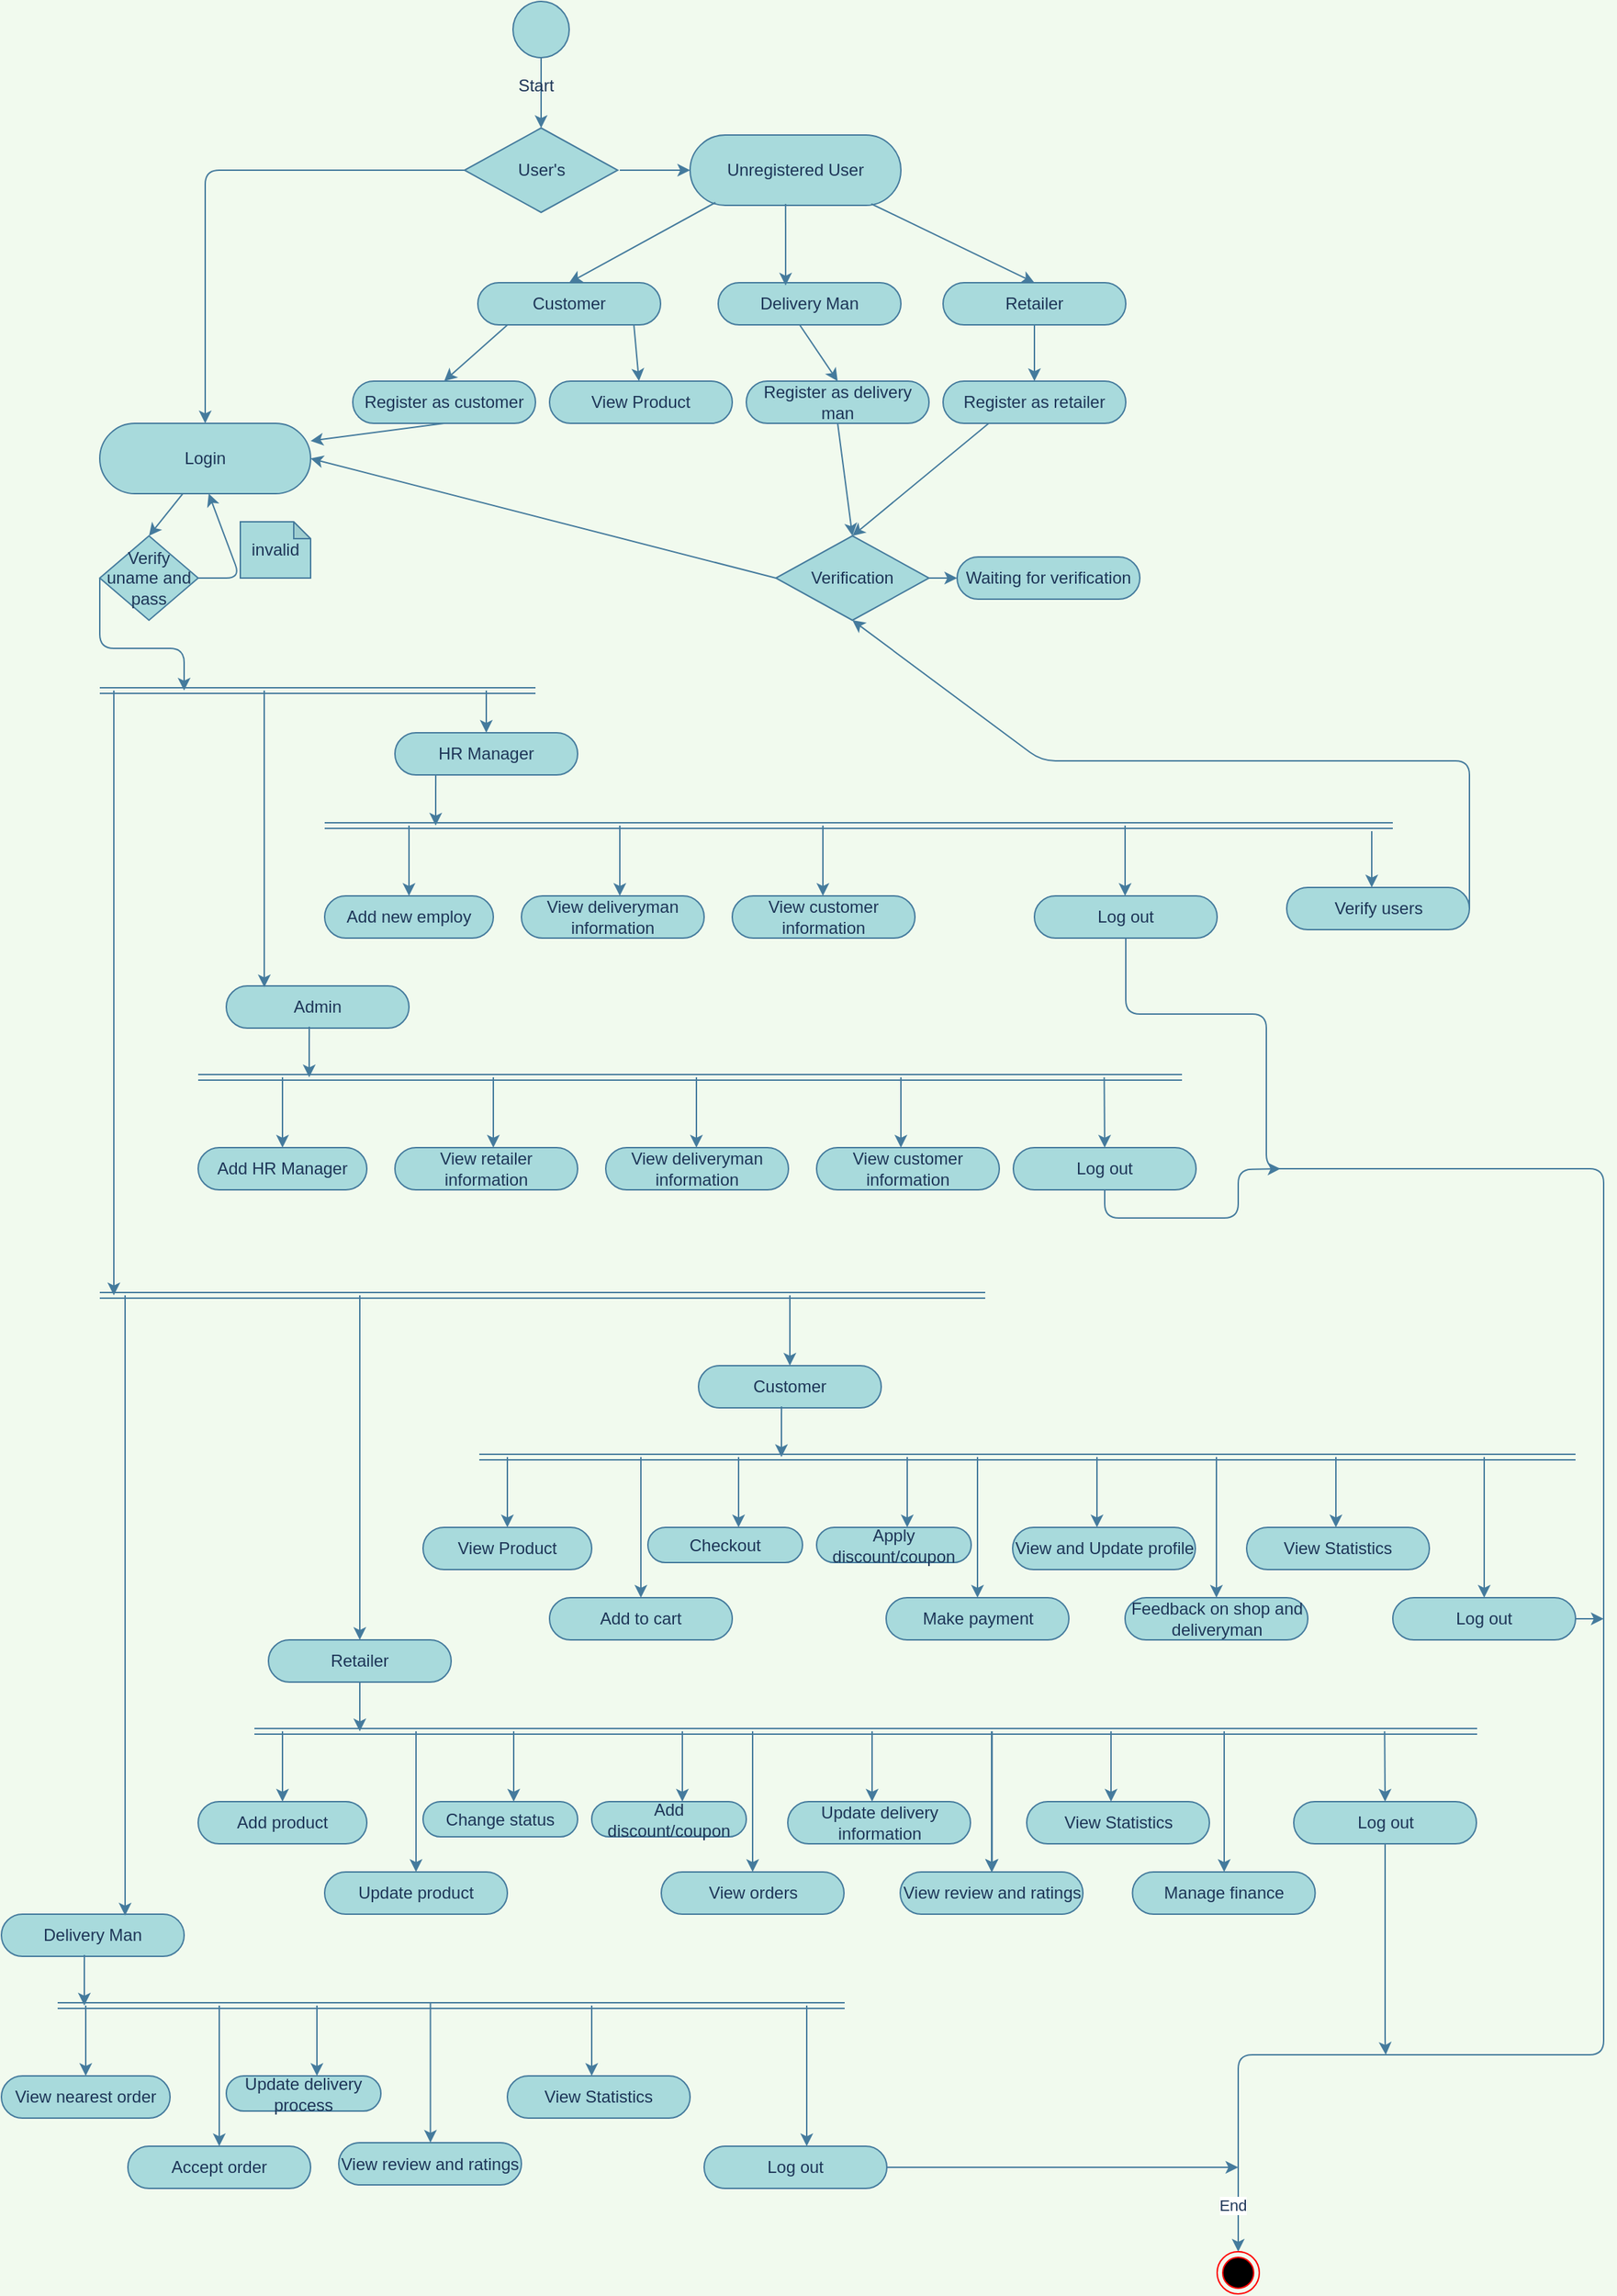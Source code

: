 <mxfile version="14.8.5" type="device"><diagram id="C5RBs43oDa-KdzZeNtuy" name="Page-1"><mxGraphModel dx="2031" dy="1149" grid="1" gridSize="10" guides="1" tooltips="1" connect="1" arrows="1" fold="1" page="1" pageScale="1" pageWidth="583" pageHeight="827" background="#F1FAEE" math="0" shadow="0"><root><mxCell id="WIyWlLk6GJQsqaUBKTNV-0"/><mxCell id="WIyWlLk6GJQsqaUBKTNV-1" parent="WIyWlLk6GJQsqaUBKTNV-0"/><mxCell id="BuhQJGcBO1xALd9ABjRh-0" value="" style="ellipse;whiteSpace=wrap;html=1;aspect=fixed;fillColor=#A8DADC;strokeColor=#457B9D;fontColor=#1D3557;" parent="WIyWlLk6GJQsqaUBKTNV-1" vertex="1"><mxGeometry x="374" width="40" height="40" as="geometry"/></mxCell><mxCell id="BuhQJGcBO1xALd9ABjRh-1" value="" style="endArrow=classic;html=1;exitX=0.5;exitY=1;exitDx=0;exitDy=0;entryX=0.5;entryY=0;entryDx=0;entryDy=0;strokeColor=#457B9D;fontColor=#1D3557;labelBackgroundColor=#F1FAEE;" parent="WIyWlLk6GJQsqaUBKTNV-1" source="BuhQJGcBO1xALd9ABjRh-0" target="BuhQJGcBO1xALd9ABjRh-2" edge="1"><mxGeometry width="50" height="50" relative="1" as="geometry"><mxPoint x="390" y="450" as="sourcePoint"/><mxPoint x="394" y="130" as="targetPoint"/></mxGeometry></mxCell><mxCell id="BuhQJGcBO1xALd9ABjRh-2" value="User's" style="rhombus;whiteSpace=wrap;html=1;fillColor=#A8DADC;strokeColor=#457B9D;fontColor=#1D3557;" parent="WIyWlLk6GJQsqaUBKTNV-1" vertex="1"><mxGeometry x="339.5" y="90" width="109" height="60" as="geometry"/></mxCell><mxCell id="BuhQJGcBO1xALd9ABjRh-3" value="Unregistered User" style="rounded=1;whiteSpace=wrap;html=1;arcSize=50;fillColor=#A8DADC;strokeColor=#457B9D;fontColor=#1D3557;" parent="WIyWlLk6GJQsqaUBKTNV-1" vertex="1"><mxGeometry x="500" y="95" width="150" height="50" as="geometry"/></mxCell><mxCell id="BuhQJGcBO1xALd9ABjRh-4" value="" style="endArrow=classic;html=1;entryX=0;entryY=0.5;entryDx=0;entryDy=0;strokeColor=#457B9D;fontColor=#1D3557;labelBackgroundColor=#F1FAEE;" parent="WIyWlLk6GJQsqaUBKTNV-1" target="BuhQJGcBO1xALd9ABjRh-3" edge="1"><mxGeometry width="50" height="50" relative="1" as="geometry"><mxPoint x="450" y="120" as="sourcePoint"/><mxPoint x="440" y="400" as="targetPoint"/></mxGeometry></mxCell><mxCell id="BuhQJGcBO1xALd9ABjRh-5" value="Customer" style="rounded=1;whiteSpace=wrap;html=1;arcSize=50;fillColor=#A8DADC;strokeColor=#457B9D;fontColor=#1D3557;" parent="WIyWlLk6GJQsqaUBKTNV-1" vertex="1"><mxGeometry x="349" y="200" width="130" height="30" as="geometry"/></mxCell><mxCell id="BuhQJGcBO1xALd9ABjRh-6" value="Retailer" style="rounded=1;whiteSpace=wrap;html=1;arcSize=50;fillColor=#A8DADC;strokeColor=#457B9D;fontColor=#1D3557;" parent="WIyWlLk6GJQsqaUBKTNV-1" vertex="1"><mxGeometry x="680" y="200" width="130" height="30" as="geometry"/></mxCell><mxCell id="BuhQJGcBO1xALd9ABjRh-7" value="" style="endArrow=classic;html=1;exitX=0.12;exitY=0.96;exitDx=0;exitDy=0;exitPerimeter=0;entryX=0.5;entryY=0;entryDx=0;entryDy=0;strokeColor=#457B9D;fontColor=#1D3557;labelBackgroundColor=#F1FAEE;" parent="WIyWlLk6GJQsqaUBKTNV-1" source="BuhQJGcBO1xALd9ABjRh-3" target="BuhQJGcBO1xALd9ABjRh-5" edge="1"><mxGeometry width="50" height="50" relative="1" as="geometry"><mxPoint x="390" y="450" as="sourcePoint"/><mxPoint x="440" y="400" as="targetPoint"/></mxGeometry></mxCell><mxCell id="BuhQJGcBO1xALd9ABjRh-8" value="" style="endArrow=classic;html=1;exitX=0.86;exitY=0.98;exitDx=0;exitDy=0;exitPerimeter=0;entryX=0.5;entryY=0;entryDx=0;entryDy=0;strokeColor=#457B9D;fontColor=#1D3557;labelBackgroundColor=#F1FAEE;" parent="WIyWlLk6GJQsqaUBKTNV-1" source="BuhQJGcBO1xALd9ABjRh-3" target="BuhQJGcBO1xALd9ABjRh-6" edge="1"><mxGeometry width="50" height="50" relative="1" as="geometry"><mxPoint x="390" y="450" as="sourcePoint"/><mxPoint x="440" y="400" as="targetPoint"/></mxGeometry></mxCell><mxCell id="BuhQJGcBO1xALd9ABjRh-9" value="Login" style="rounded=1;whiteSpace=wrap;html=1;arcSize=50;fillColor=#A8DADC;strokeColor=#457B9D;fontColor=#1D3557;" parent="WIyWlLk6GJQsqaUBKTNV-1" vertex="1"><mxGeometry x="80" y="300" width="150" height="50" as="geometry"/></mxCell><mxCell id="BuhQJGcBO1xALd9ABjRh-10" value="" style="endArrow=classic;html=1;exitX=0;exitY=0.5;exitDx=0;exitDy=0;entryX=0.5;entryY=0;entryDx=0;entryDy=0;strokeColor=#457B9D;fontColor=#1D3557;labelBackgroundColor=#F1FAEE;" parent="WIyWlLk6GJQsqaUBKTNV-1" source="BuhQJGcBO1xALd9ABjRh-2" target="BuhQJGcBO1xALd9ABjRh-9" edge="1"><mxGeometry width="50" height="50" relative="1" as="geometry"><mxPoint x="390" y="450" as="sourcePoint"/><mxPoint x="155" y="300" as="targetPoint"/><Array as="points"><mxPoint x="155" y="120"/></Array></mxGeometry></mxCell><mxCell id="BuhQJGcBO1xALd9ABjRh-13" value="Verification" style="rhombus;whiteSpace=wrap;html=1;fillColor=#A8DADC;strokeColor=#457B9D;fontColor=#1D3557;" parent="WIyWlLk6GJQsqaUBKTNV-1" vertex="1"><mxGeometry x="561" y="380" width="109" height="60" as="geometry"/></mxCell><mxCell id="BuhQJGcBO1xALd9ABjRh-16" value="Delivery Man" style="rounded=1;whiteSpace=wrap;html=1;arcSize=50;fillColor=#A8DADC;strokeColor=#457B9D;fontColor=#1D3557;" parent="WIyWlLk6GJQsqaUBKTNV-1" vertex="1"><mxGeometry x="520" y="200" width="130" height="30" as="geometry"/></mxCell><mxCell id="BuhQJGcBO1xALd9ABjRh-17" value="" style="endArrow=classic;html=1;exitX=0.453;exitY=0.98;exitDx=0;exitDy=0;exitPerimeter=0;entryX=0.369;entryY=0.067;entryDx=0;entryDy=0;entryPerimeter=0;strokeColor=#457B9D;fontColor=#1D3557;labelBackgroundColor=#F1FAEE;" parent="WIyWlLk6GJQsqaUBKTNV-1" source="BuhQJGcBO1xALd9ABjRh-3" target="BuhQJGcBO1xALd9ABjRh-16" edge="1"><mxGeometry width="50" height="50" relative="1" as="geometry"><mxPoint x="390" y="240" as="sourcePoint"/><mxPoint x="440" y="190" as="targetPoint"/></mxGeometry></mxCell><mxCell id="BuhQJGcBO1xALd9ABjRh-18" value="View Product" style="rounded=1;whiteSpace=wrap;html=1;arcSize=50;fillColor=#A8DADC;strokeColor=#457B9D;fontColor=#1D3557;" parent="WIyWlLk6GJQsqaUBKTNV-1" vertex="1"><mxGeometry x="400" y="270" width="130" height="30" as="geometry"/></mxCell><mxCell id="BuhQJGcBO1xALd9ABjRh-19" value="Register as customer" style="rounded=1;whiteSpace=wrap;html=1;arcSize=50;fillColor=#A8DADC;strokeColor=#457B9D;fontColor=#1D3557;" parent="WIyWlLk6GJQsqaUBKTNV-1" vertex="1"><mxGeometry x="260" y="270" width="130" height="30" as="geometry"/></mxCell><mxCell id="BuhQJGcBO1xALd9ABjRh-20" value="" style="endArrow=classic;html=1;exitX=0.162;exitY=1;exitDx=0;exitDy=0;exitPerimeter=0;entryX=0.5;entryY=0;entryDx=0;entryDy=0;strokeColor=#457B9D;fontColor=#1D3557;labelBackgroundColor=#F1FAEE;" parent="WIyWlLk6GJQsqaUBKTNV-1" source="BuhQJGcBO1xALd9ABjRh-5" target="BuhQJGcBO1xALd9ABjRh-19" edge="1"><mxGeometry width="50" height="50" relative="1" as="geometry"><mxPoint x="390" y="370" as="sourcePoint"/><mxPoint x="325" y="240" as="targetPoint"/></mxGeometry></mxCell><mxCell id="BuhQJGcBO1xALd9ABjRh-21" value="" style="endArrow=classic;html=1;exitX=0.854;exitY=1;exitDx=0;exitDy=0;exitPerimeter=0;strokeColor=#457B9D;fontColor=#1D3557;labelBackgroundColor=#F1FAEE;" parent="WIyWlLk6GJQsqaUBKTNV-1" source="BuhQJGcBO1xALd9ABjRh-5" target="BuhQJGcBO1xALd9ABjRh-18" edge="1"><mxGeometry width="50" height="50" relative="1" as="geometry"><mxPoint x="390" y="370" as="sourcePoint"/><mxPoint x="480" y="250" as="targetPoint"/></mxGeometry></mxCell><mxCell id="BuhQJGcBO1xALd9ABjRh-22" value="Register as delivery man" style="rounded=1;whiteSpace=wrap;html=1;arcSize=50;fillColor=#A8DADC;strokeColor=#457B9D;fontColor=#1D3557;" parent="WIyWlLk6GJQsqaUBKTNV-1" vertex="1"><mxGeometry x="540" y="270" width="130" height="30" as="geometry"/></mxCell><mxCell id="BuhQJGcBO1xALd9ABjRh-23" value="" style="endArrow=classic;html=1;exitX=0.446;exitY=1;exitDx=0;exitDy=0;exitPerimeter=0;entryX=0.5;entryY=0;entryDx=0;entryDy=0;strokeColor=#457B9D;fontColor=#1D3557;labelBackgroundColor=#F1FAEE;" parent="WIyWlLk6GJQsqaUBKTNV-1" source="BuhQJGcBO1xALd9ABjRh-16" target="BuhQJGcBO1xALd9ABjRh-22" edge="1"><mxGeometry width="50" height="50" relative="1" as="geometry"><mxPoint x="390" y="370" as="sourcePoint"/><mxPoint x="440" y="320" as="targetPoint"/></mxGeometry></mxCell><mxCell id="BuhQJGcBO1xALd9ABjRh-24" value="Register as retailer" style="rounded=1;whiteSpace=wrap;html=1;arcSize=50;fillColor=#A8DADC;strokeColor=#457B9D;fontColor=#1D3557;" parent="WIyWlLk6GJQsqaUBKTNV-1" vertex="1"><mxGeometry x="680" y="270" width="130" height="30" as="geometry"/></mxCell><mxCell id="BuhQJGcBO1xALd9ABjRh-25" value="" style="endArrow=classic;html=1;exitX=0.5;exitY=1;exitDx=0;exitDy=0;entryX=0.5;entryY=0;entryDx=0;entryDy=0;strokeColor=#457B9D;fontColor=#1D3557;labelBackgroundColor=#F1FAEE;" parent="WIyWlLk6GJQsqaUBKTNV-1" source="BuhQJGcBO1xALd9ABjRh-6" target="BuhQJGcBO1xALd9ABjRh-24" edge="1"><mxGeometry width="50" height="50" relative="1" as="geometry"><mxPoint x="390" y="360" as="sourcePoint"/><mxPoint x="440" y="310" as="targetPoint"/></mxGeometry></mxCell><mxCell id="BuhQJGcBO1xALd9ABjRh-26" value="" style="endArrow=classic;html=1;entryX=1;entryY=0.25;entryDx=0;entryDy=0;exitX=0.5;exitY=1;exitDx=0;exitDy=0;strokeColor=#457B9D;fontColor=#1D3557;labelBackgroundColor=#F1FAEE;" parent="WIyWlLk6GJQsqaUBKTNV-1" source="BuhQJGcBO1xALd9ABjRh-19" target="BuhQJGcBO1xALd9ABjRh-9" edge="1"><mxGeometry width="50" height="50" relative="1" as="geometry"><mxPoint x="480" y="360" as="sourcePoint"/><mxPoint x="440" y="440" as="targetPoint"/></mxGeometry></mxCell><mxCell id="BuhQJGcBO1xALd9ABjRh-27" value="" style="endArrow=classic;html=1;exitX=0.5;exitY=1;exitDx=0;exitDy=0;entryX=0.5;entryY=0;entryDx=0;entryDy=0;strokeColor=#457B9D;fontColor=#1D3557;labelBackgroundColor=#F1FAEE;" parent="WIyWlLk6GJQsqaUBKTNV-1" source="BuhQJGcBO1xALd9ABjRh-22" target="BuhQJGcBO1xALd9ABjRh-13" edge="1"><mxGeometry width="50" height="50" relative="1" as="geometry"><mxPoint x="390" y="490" as="sourcePoint"/><mxPoint x="440" y="440" as="targetPoint"/></mxGeometry></mxCell><mxCell id="BuhQJGcBO1xALd9ABjRh-28" value="" style="endArrow=classic;html=1;exitX=0.25;exitY=1;exitDx=0;exitDy=0;entryX=0.5;entryY=0;entryDx=0;entryDy=0;strokeColor=#457B9D;fontColor=#1D3557;labelBackgroundColor=#F1FAEE;" parent="WIyWlLk6GJQsqaUBKTNV-1" source="BuhQJGcBO1xALd9ABjRh-24" target="BuhQJGcBO1xALd9ABjRh-13" edge="1"><mxGeometry width="50" height="50" relative="1" as="geometry"><mxPoint x="390" y="490" as="sourcePoint"/><mxPoint x="440" y="440" as="targetPoint"/></mxGeometry></mxCell><mxCell id="BuhQJGcBO1xALd9ABjRh-30" value="Waiting for verification" style="rounded=1;whiteSpace=wrap;html=1;arcSize=50;fillColor=#A8DADC;strokeColor=#457B9D;fontColor=#1D3557;" parent="WIyWlLk6GJQsqaUBKTNV-1" vertex="1"><mxGeometry x="690" y="395" width="130" height="30" as="geometry"/></mxCell><mxCell id="BuhQJGcBO1xALd9ABjRh-31" value="" style="endArrow=classic;html=1;entryX=0;entryY=0.5;entryDx=0;entryDy=0;strokeColor=#457B9D;fontColor=#1D3557;labelBackgroundColor=#F1FAEE;" parent="WIyWlLk6GJQsqaUBKTNV-1" source="BuhQJGcBO1xALd9ABjRh-13" target="BuhQJGcBO1xALd9ABjRh-30" edge="1"><mxGeometry width="50" height="50" relative="1" as="geometry"><mxPoint x="650" y="490" as="sourcePoint"/><mxPoint x="440" y="310" as="targetPoint"/></mxGeometry></mxCell><mxCell id="BuhQJGcBO1xALd9ABjRh-33" value="Admin" style="rounded=1;whiteSpace=wrap;html=1;arcSize=50;fillColor=#A8DADC;strokeColor=#457B9D;fontColor=#1D3557;" parent="WIyWlLk6GJQsqaUBKTNV-1" vertex="1"><mxGeometry x="170" y="700" width="130" height="30" as="geometry"/></mxCell><mxCell id="BuhQJGcBO1xALd9ABjRh-34" value="Verify uname and pass" style="rhombus;whiteSpace=wrap;html=1;fillColor=#A8DADC;strokeColor=#457B9D;fontColor=#1D3557;" parent="WIyWlLk6GJQsqaUBKTNV-1" vertex="1"><mxGeometry x="80" y="380" width="70" height="60" as="geometry"/></mxCell><mxCell id="BuhQJGcBO1xALd9ABjRh-35" value="" style="endArrow=classic;html=1;exitX=0.127;exitY=1;exitDx=0;exitDy=0;exitPerimeter=0;entryX=0.5;entryY=0;entryDx=0;entryDy=0;strokeColor=#457B9D;fontColor=#1D3557;labelBackgroundColor=#F1FAEE;" parent="WIyWlLk6GJQsqaUBKTNV-1" target="BuhQJGcBO1xALd9ABjRh-34" edge="1"><mxGeometry width="50" height="50" relative="1" as="geometry"><mxPoint x="139.05" y="350" as="sourcePoint"/><mxPoint x="480" y="440" as="targetPoint"/></mxGeometry></mxCell><mxCell id="BuhQJGcBO1xALd9ABjRh-36" value="" style="endArrow=classic;html=1;exitX=0;exitY=0.5;exitDx=0;exitDy=0;strokeColor=#457B9D;fontColor=#1D3557;labelBackgroundColor=#F1FAEE;" parent="WIyWlLk6GJQsqaUBKTNV-1" source="BuhQJGcBO1xALd9ABjRh-34" edge="1"><mxGeometry width="50" height="50" relative="1" as="geometry"><mxPoint x="430" y="470" as="sourcePoint"/><mxPoint x="140" y="490" as="targetPoint"/><Array as="points"><mxPoint x="80" y="460"/><mxPoint x="140" y="460"/></Array></mxGeometry></mxCell><mxCell id="BuhQJGcBO1xALd9ABjRh-37" value="" style="endArrow=classic;html=1;exitX=1;exitY=0.5;exitDx=0;exitDy=0;entryX=0.25;entryY=1;entryDx=0;entryDy=0;strokeColor=#457B9D;fontColor=#1D3557;labelBackgroundColor=#F1FAEE;" parent="WIyWlLk6GJQsqaUBKTNV-1" source="BuhQJGcBO1xALd9ABjRh-34" edge="1"><mxGeometry width="50" height="50" relative="1" as="geometry"><mxPoint x="430" y="470" as="sourcePoint"/><mxPoint x="157.5" y="350" as="targetPoint"/><Array as="points"><mxPoint x="180" y="410"/></Array></mxGeometry></mxCell><mxCell id="BuhQJGcBO1xALd9ABjRh-38" value="invalid" style="shape=note;whiteSpace=wrap;html=1;backgroundOutline=1;darkOpacity=0.05;size=12;fillColor=#A8DADC;strokeColor=#457B9D;fontColor=#1D3557;" parent="WIyWlLk6GJQsqaUBKTNV-1" vertex="1"><mxGeometry x="180" y="370" width="50" height="40" as="geometry"/></mxCell><mxCell id="BuhQJGcBO1xALd9ABjRh-40" value="" style="shape=link;html=1;strokeColor=#457B9D;fontColor=#1D3557;labelBackgroundColor=#F1FAEE;" parent="WIyWlLk6GJQsqaUBKTNV-1" edge="1"><mxGeometry width="100" relative="1" as="geometry"><mxPoint x="80" y="490" as="sourcePoint"/><mxPoint x="390" y="490" as="targetPoint"/></mxGeometry></mxCell><mxCell id="BuhQJGcBO1xALd9ABjRh-41" value="Add HR Manager" style="rounded=1;whiteSpace=wrap;html=1;arcSize=50;fillColor=#A8DADC;strokeColor=#457B9D;fontColor=#1D3557;" parent="WIyWlLk6GJQsqaUBKTNV-1" vertex="1"><mxGeometry x="150" y="815" width="120" height="30" as="geometry"/></mxCell><mxCell id="BuhQJGcBO1xALd9ABjRh-43" value="View retailer information" style="rounded=1;whiteSpace=wrap;html=1;arcSize=50;fillColor=#A8DADC;strokeColor=#457B9D;fontColor=#1D3557;" parent="WIyWlLk6GJQsqaUBKTNV-1" vertex="1"><mxGeometry x="290" y="815" width="130" height="30" as="geometry"/></mxCell><mxCell id="BuhQJGcBO1xALd9ABjRh-44" value="View deliveryman information" style="rounded=1;whiteSpace=wrap;html=1;arcSize=50;fillColor=#A8DADC;strokeColor=#457B9D;fontColor=#1D3557;" parent="WIyWlLk6GJQsqaUBKTNV-1" vertex="1"><mxGeometry x="440" y="815" width="130" height="30" as="geometry"/></mxCell><mxCell id="BuhQJGcBO1xALd9ABjRh-45" value="View customer information" style="rounded=1;whiteSpace=wrap;html=1;arcSize=50;fillColor=#A8DADC;strokeColor=#457B9D;fontColor=#1D3557;" parent="WIyWlLk6GJQsqaUBKTNV-1" vertex="1"><mxGeometry x="590" y="815" width="130" height="30" as="geometry"/></mxCell><mxCell id="BuhQJGcBO1xALd9ABjRh-46" value="" style="shape=link;html=1;strokeColor=#457B9D;fontColor=#1D3557;labelBackgroundColor=#F1FAEE;" parent="WIyWlLk6GJQsqaUBKTNV-1" edge="1"><mxGeometry width="100" relative="1" as="geometry"><mxPoint x="150" y="765" as="sourcePoint"/><mxPoint x="850" y="765" as="targetPoint"/></mxGeometry></mxCell><mxCell id="BuhQJGcBO1xALd9ABjRh-47" value="" style="endArrow=classic;html=1;exitX=0.454;exitY=0.967;exitDx=0;exitDy=0;exitPerimeter=0;strokeColor=#457B9D;fontColor=#1D3557;labelBackgroundColor=#F1FAEE;" parent="WIyWlLk6GJQsqaUBKTNV-1" source="BuhQJGcBO1xALd9ABjRh-33" edge="1"><mxGeometry width="50" height="50" relative="1" as="geometry"><mxPoint x="520" y="735" as="sourcePoint"/><mxPoint x="229" y="765" as="targetPoint"/></mxGeometry></mxCell><mxCell id="BuhQJGcBO1xALd9ABjRh-48" value="" style="endArrow=classic;html=1;entryX=0.5;entryY=0;entryDx=0;entryDy=0;strokeColor=#457B9D;fontColor=#1D3557;labelBackgroundColor=#F1FAEE;" parent="WIyWlLk6GJQsqaUBKTNV-1" target="BuhQJGcBO1xALd9ABjRh-41" edge="1"><mxGeometry width="50" height="50" relative="1" as="geometry"><mxPoint x="210" y="765" as="sourcePoint"/><mxPoint x="570" y="685" as="targetPoint"/></mxGeometry></mxCell><mxCell id="BuhQJGcBO1xALd9ABjRh-49" value="" style="endArrow=classic;html=1;entryX=0.5;entryY=0;entryDx=0;entryDy=0;strokeColor=#457B9D;fontColor=#1D3557;labelBackgroundColor=#F1FAEE;" parent="WIyWlLk6GJQsqaUBKTNV-1" edge="1"><mxGeometry width="50" height="50" relative="1" as="geometry"><mxPoint x="360" y="765" as="sourcePoint"/><mxPoint x="360" y="815" as="targetPoint"/></mxGeometry></mxCell><mxCell id="BuhQJGcBO1xALd9ABjRh-50" value="" style="endArrow=classic;html=1;entryX=0.5;entryY=0;entryDx=0;entryDy=0;strokeColor=#457B9D;fontColor=#1D3557;labelBackgroundColor=#F1FAEE;" parent="WIyWlLk6GJQsqaUBKTNV-1" edge="1"><mxGeometry width="50" height="50" relative="1" as="geometry"><mxPoint x="504.5" y="765" as="sourcePoint"/><mxPoint x="504.5" y="815" as="targetPoint"/></mxGeometry></mxCell><mxCell id="BuhQJGcBO1xALd9ABjRh-51" value="" style="endArrow=classic;html=1;entryX=0.5;entryY=0;entryDx=0;entryDy=0;strokeColor=#457B9D;fontColor=#1D3557;labelBackgroundColor=#F1FAEE;" parent="WIyWlLk6GJQsqaUBKTNV-1" edge="1"><mxGeometry width="50" height="50" relative="1" as="geometry"><mxPoint x="650" y="765" as="sourcePoint"/><mxPoint x="650" y="815" as="targetPoint"/></mxGeometry></mxCell><mxCell id="BuhQJGcBO1xALd9ABjRh-53" value="" style="endArrow=classic;html=1;entryX=0.208;entryY=0.033;entryDx=0;entryDy=0;entryPerimeter=0;strokeColor=#457B9D;fontColor=#1D3557;labelBackgroundColor=#F1FAEE;" parent="WIyWlLk6GJQsqaUBKTNV-1" target="BuhQJGcBO1xALd9ABjRh-33" edge="1"><mxGeometry width="50" height="50" relative="1" as="geometry"><mxPoint x="197" y="490" as="sourcePoint"/><mxPoint x="104" y="550" as="targetPoint"/></mxGeometry></mxCell><mxCell id="BuhQJGcBO1xALd9ABjRh-56" value="HR Manager" style="rounded=1;whiteSpace=wrap;html=1;arcSize=50;fillColor=#A8DADC;strokeColor=#457B9D;fontColor=#1D3557;" parent="WIyWlLk6GJQsqaUBKTNV-1" vertex="1"><mxGeometry x="290" y="520" width="130" height="30" as="geometry"/></mxCell><mxCell id="BuhQJGcBO1xALd9ABjRh-60" value="Add new employ" style="rounded=1;whiteSpace=wrap;html=1;arcSize=50;fillColor=#A8DADC;strokeColor=#457B9D;fontColor=#1D3557;" parent="WIyWlLk6GJQsqaUBKTNV-1" vertex="1"><mxGeometry x="240" y="635.99" width="120" height="30" as="geometry"/></mxCell><mxCell id="BuhQJGcBO1xALd9ABjRh-61" value="View deliveryman information" style="rounded=1;whiteSpace=wrap;html=1;arcSize=50;fillColor=#A8DADC;strokeColor=#457B9D;fontColor=#1D3557;" parent="WIyWlLk6GJQsqaUBKTNV-1" vertex="1"><mxGeometry x="380" y="635.99" width="130" height="30" as="geometry"/></mxCell><mxCell id="BuhQJGcBO1xALd9ABjRh-62" value="View customer information" style="rounded=1;whiteSpace=wrap;html=1;arcSize=50;fillColor=#A8DADC;strokeColor=#457B9D;fontColor=#1D3557;" parent="WIyWlLk6GJQsqaUBKTNV-1" vertex="1"><mxGeometry x="530" y="635.99" width="130" height="30" as="geometry"/></mxCell><mxCell id="BuhQJGcBO1xALd9ABjRh-63" value="Verify users" style="rounded=1;whiteSpace=wrap;html=1;arcSize=50;fillColor=#A8DADC;strokeColor=#457B9D;fontColor=#1D3557;" parent="WIyWlLk6GJQsqaUBKTNV-1" vertex="1"><mxGeometry x="924.5" y="630" width="130" height="30" as="geometry"/></mxCell><mxCell id="BuhQJGcBO1xALd9ABjRh-64" value="" style="shape=link;html=1;strokeColor=#457B9D;fontColor=#1D3557;labelBackgroundColor=#F1FAEE;" parent="WIyWlLk6GJQsqaUBKTNV-1" edge="1"><mxGeometry width="100" relative="1" as="geometry"><mxPoint x="240" y="585.99" as="sourcePoint"/><mxPoint x="1000" y="586" as="targetPoint"/></mxGeometry></mxCell><mxCell id="BuhQJGcBO1xALd9ABjRh-65" value="" style="endArrow=classic;html=1;exitX=0.454;exitY=0.967;exitDx=0;exitDy=0;exitPerimeter=0;strokeColor=#457B9D;fontColor=#1D3557;labelBackgroundColor=#F1FAEE;" parent="WIyWlLk6GJQsqaUBKTNV-1" edge="1"><mxGeometry width="50" height="50" relative="1" as="geometry"><mxPoint x="319.02" y="550" as="sourcePoint"/><mxPoint x="319" y="585.99" as="targetPoint"/></mxGeometry></mxCell><mxCell id="BuhQJGcBO1xALd9ABjRh-66" value="" style="endArrow=classic;html=1;entryX=0.5;entryY=0;entryDx=0;entryDy=0;strokeColor=#457B9D;fontColor=#1D3557;labelBackgroundColor=#F1FAEE;" parent="WIyWlLk6GJQsqaUBKTNV-1" target="BuhQJGcBO1xALd9ABjRh-60" edge="1"><mxGeometry width="50" height="50" relative="1" as="geometry"><mxPoint x="300" y="585.99" as="sourcePoint"/><mxPoint x="660" y="505.99" as="targetPoint"/></mxGeometry></mxCell><mxCell id="BuhQJGcBO1xALd9ABjRh-67" value="" style="endArrow=classic;html=1;entryX=0.5;entryY=0;entryDx=0;entryDy=0;strokeColor=#457B9D;fontColor=#1D3557;labelBackgroundColor=#F1FAEE;" parent="WIyWlLk6GJQsqaUBKTNV-1" edge="1"><mxGeometry width="50" height="50" relative="1" as="geometry"><mxPoint x="450" y="585.99" as="sourcePoint"/><mxPoint x="450" y="635.99" as="targetPoint"/></mxGeometry></mxCell><mxCell id="BuhQJGcBO1xALd9ABjRh-68" value="" style="endArrow=classic;html=1;entryX=0.5;entryY=0;entryDx=0;entryDy=0;strokeColor=#457B9D;fontColor=#1D3557;labelBackgroundColor=#F1FAEE;" parent="WIyWlLk6GJQsqaUBKTNV-1" edge="1"><mxGeometry width="50" height="50" relative="1" as="geometry"><mxPoint x="594.5" y="585.99" as="sourcePoint"/><mxPoint x="594.5" y="635.99" as="targetPoint"/></mxGeometry></mxCell><mxCell id="BuhQJGcBO1xALd9ABjRh-69" value="" style="endArrow=classic;html=1;strokeColor=#457B9D;fontColor=#1D3557;labelBackgroundColor=#F1FAEE;" parent="WIyWlLk6GJQsqaUBKTNV-1" edge="1"><mxGeometry width="50" height="50" relative="1" as="geometry"><mxPoint x="985" y="590" as="sourcePoint"/><mxPoint x="985" y="630" as="targetPoint"/></mxGeometry></mxCell><mxCell id="BuhQJGcBO1xALd9ABjRh-70" value="" style="endArrow=classic;html=1;exitX=1;exitY=0.5;exitDx=0;exitDy=0;strokeColor=#457B9D;fontColor=#1D3557;labelBackgroundColor=#F1FAEE;entryX=0.5;entryY=1;entryDx=0;entryDy=0;" parent="WIyWlLk6GJQsqaUBKTNV-1" source="BuhQJGcBO1xALd9ABjRh-63" target="BuhQJGcBO1xALd9ABjRh-13" edge="1"><mxGeometry width="50" height="50" relative="1" as="geometry"><mxPoint x="634.5" y="700" as="sourcePoint"/><mxPoint x="620" y="450" as="targetPoint"/><Array as="points"><mxPoint x="1054.5" y="540"/><mxPoint x="750" y="540"/></Array></mxGeometry></mxCell><mxCell id="BuhQJGcBO1xALd9ABjRh-71" value="" style="endArrow=classic;html=1;exitX=0;exitY=0.5;exitDx=0;exitDy=0;entryX=1;entryY=0.5;entryDx=0;entryDy=0;strokeColor=#457B9D;fontColor=#1D3557;labelBackgroundColor=#F1FAEE;" parent="WIyWlLk6GJQsqaUBKTNV-1" source="BuhQJGcBO1xALd9ABjRh-13" target="BuhQJGcBO1xALd9ABjRh-9" edge="1"><mxGeometry width="50" height="50" relative="1" as="geometry"><mxPoint x="390" y="560" as="sourcePoint"/><mxPoint x="440" y="510" as="targetPoint"/></mxGeometry></mxCell><mxCell id="BuhQJGcBO1xALd9ABjRh-72" value="" style="endArrow=classic;html=1;entryX=0.5;entryY=0;entryDx=0;entryDy=0;strokeColor=#457B9D;fontColor=#1D3557;labelBackgroundColor=#F1FAEE;" parent="WIyWlLk6GJQsqaUBKTNV-1" target="BuhQJGcBO1xALd9ABjRh-56" edge="1"><mxGeometry width="50" height="50" relative="1" as="geometry"><mxPoint x="355" y="490" as="sourcePoint"/><mxPoint x="440" y="640" as="targetPoint"/></mxGeometry></mxCell><mxCell id="BuhQJGcBO1xALd9ABjRh-74" value="" style="shape=link;html=1;strokeColor=#457B9D;fontColor=#1D3557;labelBackgroundColor=#F1FAEE;" parent="WIyWlLk6GJQsqaUBKTNV-1" edge="1"><mxGeometry width="100" relative="1" as="geometry"><mxPoint x="80" y="920" as="sourcePoint"/><mxPoint x="710" y="920" as="targetPoint"/></mxGeometry></mxCell><mxCell id="BuhQJGcBO1xALd9ABjRh-75" value="" style="endArrow=classic;html=1;strokeColor=#457B9D;fontColor=#1D3557;labelBackgroundColor=#F1FAEE;" parent="WIyWlLk6GJQsqaUBKTNV-1" edge="1"><mxGeometry width="50" height="50" relative="1" as="geometry"><mxPoint x="90" y="490" as="sourcePoint"/><mxPoint x="90" y="920" as="targetPoint"/></mxGeometry></mxCell><mxCell id="BuhQJGcBO1xALd9ABjRh-288" value="Customer" style="rounded=1;whiteSpace=wrap;html=1;arcSize=50;fillColor=#A8DADC;strokeColor=#457B9D;fontColor=#1D3557;" parent="WIyWlLk6GJQsqaUBKTNV-1" vertex="1"><mxGeometry x="506" y="970" width="130" height="30" as="geometry"/></mxCell><mxCell id="BuhQJGcBO1xALd9ABjRh-289" value="View Product" style="rounded=1;whiteSpace=wrap;html=1;arcSize=50;fillColor=#A8DADC;strokeColor=#457B9D;fontColor=#1D3557;" parent="WIyWlLk6GJQsqaUBKTNV-1" vertex="1"><mxGeometry x="310" y="1085" width="120" height="30" as="geometry"/></mxCell><mxCell id="BuhQJGcBO1xALd9ABjRh-290" value="Add to cart" style="rounded=1;whiteSpace=wrap;html=1;arcSize=50;fillColor=#A8DADC;strokeColor=#457B9D;fontColor=#1D3557;" parent="WIyWlLk6GJQsqaUBKTNV-1" vertex="1"><mxGeometry x="400" y="1135" width="130" height="30" as="geometry"/></mxCell><mxCell id="BuhQJGcBO1xALd9ABjRh-291" value="Checkout" style="rounded=1;whiteSpace=wrap;html=1;arcSize=50;fillColor=#A8DADC;strokeColor=#457B9D;fontColor=#1D3557;" parent="WIyWlLk6GJQsqaUBKTNV-1" vertex="1"><mxGeometry x="470" y="1085" width="110" height="25" as="geometry"/></mxCell><mxCell id="BuhQJGcBO1xALd9ABjRh-292" value="View and Update profile" style="rounded=1;whiteSpace=wrap;html=1;arcSize=50;fillColor=#A8DADC;strokeColor=#457B9D;fontColor=#1D3557;" parent="WIyWlLk6GJQsqaUBKTNV-1" vertex="1"><mxGeometry x="729.5" y="1085" width="130" height="30" as="geometry"/></mxCell><mxCell id="BuhQJGcBO1xALd9ABjRh-293" value="" style="shape=link;html=1;strokeColor=#457B9D;fontColor=#1D3557;labelBackgroundColor=#F1FAEE;" parent="WIyWlLk6GJQsqaUBKTNV-1" edge="1"><mxGeometry width="100" relative="1" as="geometry"><mxPoint x="350" y="1035" as="sourcePoint"/><mxPoint x="1130" y="1035" as="targetPoint"/></mxGeometry></mxCell><mxCell id="BuhQJGcBO1xALd9ABjRh-294" value="" style="endArrow=classic;html=1;exitX=0.454;exitY=0.967;exitDx=0;exitDy=0;exitPerimeter=0;strokeColor=#457B9D;fontColor=#1D3557;labelBackgroundColor=#F1FAEE;" parent="WIyWlLk6GJQsqaUBKTNV-1" source="BuhQJGcBO1xALd9ABjRh-288" edge="1"><mxGeometry width="50" height="50" relative="1" as="geometry"><mxPoint x="856" y="1005" as="sourcePoint"/><mxPoint x="565" y="1035.0" as="targetPoint"/></mxGeometry></mxCell><mxCell id="BuhQJGcBO1xALd9ABjRh-295" value="" style="endArrow=classic;html=1;entryX=0.5;entryY=0;entryDx=0;entryDy=0;strokeColor=#457B9D;fontColor=#1D3557;labelBackgroundColor=#F1FAEE;" parent="WIyWlLk6GJQsqaUBKTNV-1" target="BuhQJGcBO1xALd9ABjRh-289" edge="1"><mxGeometry width="50" height="50" relative="1" as="geometry"><mxPoint x="370" y="1035.0" as="sourcePoint"/><mxPoint x="730" y="955" as="targetPoint"/></mxGeometry></mxCell><mxCell id="BuhQJGcBO1xALd9ABjRh-296" value="" style="endArrow=classic;html=1;entryX=0.5;entryY=0;entryDx=0;entryDy=0;strokeColor=#457B9D;fontColor=#1D3557;labelBackgroundColor=#F1FAEE;" parent="WIyWlLk6GJQsqaUBKTNV-1" target="BuhQJGcBO1xALd9ABjRh-290" edge="1"><mxGeometry width="50" height="50" relative="1" as="geometry"><mxPoint x="465" y="1035" as="sourcePoint"/><mxPoint x="470" y="1080" as="targetPoint"/></mxGeometry></mxCell><mxCell id="BuhQJGcBO1xALd9ABjRh-297" value="" style="endArrow=classic;html=1;entryX=0.5;entryY=0;entryDx=0;entryDy=0;strokeColor=#457B9D;fontColor=#1D3557;labelBackgroundColor=#F1FAEE;" parent="WIyWlLk6GJQsqaUBKTNV-1" edge="1"><mxGeometry width="50" height="50" relative="1" as="geometry"><mxPoint x="534.5" y="1035.0" as="sourcePoint"/><mxPoint x="534.5" y="1085" as="targetPoint"/></mxGeometry></mxCell><mxCell id="BuhQJGcBO1xALd9ABjRh-298" value="" style="endArrow=classic;html=1;entryX=0.5;entryY=0;entryDx=0;entryDy=0;strokeColor=#457B9D;fontColor=#1D3557;labelBackgroundColor=#F1FAEE;" parent="WIyWlLk6GJQsqaUBKTNV-1" edge="1"><mxGeometry width="50" height="50" relative="1" as="geometry"><mxPoint x="789.5" y="1035.0" as="sourcePoint"/><mxPoint x="789.5" y="1085" as="targetPoint"/></mxGeometry></mxCell><mxCell id="BuhQJGcBO1xALd9ABjRh-323" value="Make payment" style="rounded=1;whiteSpace=wrap;html=1;arcSize=50;fillColor=#A8DADC;strokeColor=#457B9D;fontColor=#1D3557;" parent="WIyWlLk6GJQsqaUBKTNV-1" vertex="1"><mxGeometry x="639.5" y="1135" width="130" height="30" as="geometry"/></mxCell><mxCell id="BuhQJGcBO1xALd9ABjRh-324" value="" style="endArrow=classic;html=1;entryX=0.5;entryY=0;entryDx=0;entryDy=0;strokeColor=#457B9D;fontColor=#1D3557;labelBackgroundColor=#F1FAEE;" parent="WIyWlLk6GJQsqaUBKTNV-1" target="BuhQJGcBO1xALd9ABjRh-323" edge="1"><mxGeometry width="50" height="50" relative="1" as="geometry"><mxPoint x="704.5" y="1035" as="sourcePoint"/><mxPoint x="709.5" y="1080" as="targetPoint"/></mxGeometry></mxCell><mxCell id="BuhQJGcBO1xALd9ABjRh-325" value="View Statistics" style="rounded=1;whiteSpace=wrap;html=1;arcSize=50;fillColor=#A8DADC;strokeColor=#457B9D;fontColor=#1D3557;" parent="WIyWlLk6GJQsqaUBKTNV-1" vertex="1"><mxGeometry x="896" y="1085" width="130" height="30" as="geometry"/></mxCell><mxCell id="BuhQJGcBO1xALd9ABjRh-326" value="" style="endArrow=classic;html=1;entryX=0.5;entryY=0;entryDx=0;entryDy=0;strokeColor=#457B9D;fontColor=#1D3557;labelBackgroundColor=#F1FAEE;" parent="WIyWlLk6GJQsqaUBKTNV-1" edge="1"><mxGeometry width="50" height="50" relative="1" as="geometry"><mxPoint x="959.5" y="1035.0" as="sourcePoint"/><mxPoint x="959.5" y="1085" as="targetPoint"/></mxGeometry></mxCell><mxCell id="BuhQJGcBO1xALd9ABjRh-327" value="Feedback on shop and deliveryman" style="rounded=1;whiteSpace=wrap;html=1;arcSize=50;fillColor=#A8DADC;strokeColor=#457B9D;fontColor=#1D3557;" parent="WIyWlLk6GJQsqaUBKTNV-1" vertex="1"><mxGeometry x="809.5" y="1135" width="130" height="30" as="geometry"/></mxCell><mxCell id="BuhQJGcBO1xALd9ABjRh-328" value="" style="endArrow=classic;html=1;entryX=0.5;entryY=0;entryDx=0;entryDy=0;strokeColor=#457B9D;fontColor=#1D3557;labelBackgroundColor=#F1FAEE;" parent="WIyWlLk6GJQsqaUBKTNV-1" target="BuhQJGcBO1xALd9ABjRh-327" edge="1"><mxGeometry width="50" height="50" relative="1" as="geometry"><mxPoint x="874.5" y="1035" as="sourcePoint"/><mxPoint x="879.5" y="1080" as="targetPoint"/></mxGeometry></mxCell><mxCell id="BuhQJGcBO1xALd9ABjRh-329" value="Apply discount/coupon" style="rounded=1;whiteSpace=wrap;html=1;arcSize=50;fillColor=#A8DADC;strokeColor=#457B9D;fontColor=#1D3557;" parent="WIyWlLk6GJQsqaUBKTNV-1" vertex="1"><mxGeometry x="590" y="1085" width="110" height="25" as="geometry"/></mxCell><mxCell id="BuhQJGcBO1xALd9ABjRh-330" value="" style="endArrow=classic;html=1;entryX=0.5;entryY=0;entryDx=0;entryDy=0;strokeColor=#457B9D;fontColor=#1D3557;labelBackgroundColor=#F1FAEE;" parent="WIyWlLk6GJQsqaUBKTNV-1" edge="1"><mxGeometry width="50" height="50" relative="1" as="geometry"><mxPoint x="654.5" y="1035.0" as="sourcePoint"/><mxPoint x="654.5" y="1085" as="targetPoint"/></mxGeometry></mxCell><mxCell id="BuhQJGcBO1xALd9ABjRh-343" value="Retailer" style="rounded=1;whiteSpace=wrap;html=1;arcSize=50;fillColor=#A8DADC;strokeColor=#457B9D;fontColor=#1D3557;" parent="WIyWlLk6GJQsqaUBKTNV-1" vertex="1"><mxGeometry x="200" y="1165" width="130" height="30" as="geometry"/></mxCell><mxCell id="BuhQJGcBO1xALd9ABjRh-344" value="Add product" style="rounded=1;whiteSpace=wrap;html=1;arcSize=50;fillColor=#A8DADC;strokeColor=#457B9D;fontColor=#1D3557;" parent="WIyWlLk6GJQsqaUBKTNV-1" vertex="1"><mxGeometry x="150" y="1280" width="120" height="30" as="geometry"/></mxCell><mxCell id="BuhQJGcBO1xALd9ABjRh-345" value="Update product" style="rounded=1;whiteSpace=wrap;html=1;arcSize=50;fillColor=#A8DADC;strokeColor=#457B9D;fontColor=#1D3557;" parent="WIyWlLk6GJQsqaUBKTNV-1" vertex="1"><mxGeometry x="240" y="1330" width="130" height="30" as="geometry"/></mxCell><mxCell id="BuhQJGcBO1xALd9ABjRh-346" value="Change status" style="rounded=1;whiteSpace=wrap;html=1;arcSize=50;fillColor=#A8DADC;strokeColor=#457B9D;fontColor=#1D3557;" parent="WIyWlLk6GJQsqaUBKTNV-1" vertex="1"><mxGeometry x="310" y="1280" width="110" height="25" as="geometry"/></mxCell><mxCell id="BuhQJGcBO1xALd9ABjRh-347" value="Update delivery information" style="rounded=1;whiteSpace=wrap;html=1;arcSize=50;fillColor=#A8DADC;strokeColor=#457B9D;fontColor=#1D3557;" parent="WIyWlLk6GJQsqaUBKTNV-1" vertex="1"><mxGeometry x="569.5" y="1280" width="130" height="30" as="geometry"/></mxCell><mxCell id="BuhQJGcBO1xALd9ABjRh-348" value="" style="shape=link;html=1;strokeColor=#457B9D;fontColor=#1D3557;labelBackgroundColor=#F1FAEE;" parent="WIyWlLk6GJQsqaUBKTNV-1" edge="1"><mxGeometry width="100" relative="1" as="geometry"><mxPoint x="190" y="1230" as="sourcePoint"/><mxPoint x="1060" y="1230" as="targetPoint"/></mxGeometry></mxCell><mxCell id="BuhQJGcBO1xALd9ABjRh-349" value="" style="endArrow=classic;html=1;strokeColor=#457B9D;fontColor=#1D3557;labelBackgroundColor=#F1FAEE;exitX=0.5;exitY=1;exitDx=0;exitDy=0;" parent="WIyWlLk6GJQsqaUBKTNV-1" source="BuhQJGcBO1xALd9ABjRh-343" edge="1"><mxGeometry width="50" height="50" relative="1" as="geometry"><mxPoint x="340" y="1200" as="sourcePoint"/><mxPoint x="265" y="1230" as="targetPoint"/></mxGeometry></mxCell><mxCell id="BuhQJGcBO1xALd9ABjRh-350" value="" style="endArrow=classic;html=1;entryX=0.5;entryY=0;entryDx=0;entryDy=0;strokeColor=#457B9D;fontColor=#1D3557;labelBackgroundColor=#F1FAEE;" parent="WIyWlLk6GJQsqaUBKTNV-1" target="BuhQJGcBO1xALd9ABjRh-344" edge="1"><mxGeometry width="50" height="50" relative="1" as="geometry"><mxPoint x="210" y="1230.0" as="sourcePoint"/><mxPoint x="570" y="1150" as="targetPoint"/></mxGeometry></mxCell><mxCell id="BuhQJGcBO1xALd9ABjRh-351" value="" style="endArrow=classic;html=1;entryX=0.5;entryY=0;entryDx=0;entryDy=0;strokeColor=#457B9D;fontColor=#1D3557;labelBackgroundColor=#F1FAEE;" parent="WIyWlLk6GJQsqaUBKTNV-1" target="BuhQJGcBO1xALd9ABjRh-345" edge="1"><mxGeometry width="50" height="50" relative="1" as="geometry"><mxPoint x="305" y="1230" as="sourcePoint"/><mxPoint x="310" y="1275" as="targetPoint"/></mxGeometry></mxCell><mxCell id="BuhQJGcBO1xALd9ABjRh-352" value="" style="endArrow=classic;html=1;entryX=0.5;entryY=0;entryDx=0;entryDy=0;strokeColor=#457B9D;fontColor=#1D3557;labelBackgroundColor=#F1FAEE;" parent="WIyWlLk6GJQsqaUBKTNV-1" edge="1"><mxGeometry width="50" height="50" relative="1" as="geometry"><mxPoint x="374.5" y="1230.0" as="sourcePoint"/><mxPoint x="374.5" y="1280" as="targetPoint"/></mxGeometry></mxCell><mxCell id="BuhQJGcBO1xALd9ABjRh-353" value="" style="endArrow=classic;html=1;entryX=0.5;entryY=0;entryDx=0;entryDy=0;strokeColor=#457B9D;fontColor=#1D3557;labelBackgroundColor=#F1FAEE;" parent="WIyWlLk6GJQsqaUBKTNV-1" edge="1"><mxGeometry width="50" height="50" relative="1" as="geometry"><mxPoint x="629.5" y="1230.0" as="sourcePoint"/><mxPoint x="629.5" y="1280" as="targetPoint"/></mxGeometry></mxCell><mxCell id="BuhQJGcBO1xALd9ABjRh-354" value="View orders" style="rounded=1;whiteSpace=wrap;html=1;arcSize=50;fillColor=#A8DADC;strokeColor=#457B9D;fontColor=#1D3557;" parent="WIyWlLk6GJQsqaUBKTNV-1" vertex="1"><mxGeometry x="479.5" y="1330" width="130" height="30" as="geometry"/></mxCell><mxCell id="BuhQJGcBO1xALd9ABjRh-355" value="" style="endArrow=classic;html=1;entryX=0.5;entryY=0;entryDx=0;entryDy=0;strokeColor=#457B9D;fontColor=#1D3557;labelBackgroundColor=#F1FAEE;" parent="WIyWlLk6GJQsqaUBKTNV-1" target="BuhQJGcBO1xALd9ABjRh-354" edge="1"><mxGeometry width="50" height="50" relative="1" as="geometry"><mxPoint x="544.5" y="1230" as="sourcePoint"/><mxPoint x="549.5" y="1275" as="targetPoint"/></mxGeometry></mxCell><mxCell id="BuhQJGcBO1xALd9ABjRh-356" value="View Statistics" style="rounded=1;whiteSpace=wrap;html=1;arcSize=50;fillColor=#A8DADC;strokeColor=#457B9D;fontColor=#1D3557;" parent="WIyWlLk6GJQsqaUBKTNV-1" vertex="1"><mxGeometry x="739.5" y="1280" width="130" height="30" as="geometry"/></mxCell><mxCell id="BuhQJGcBO1xALd9ABjRh-357" value="" style="endArrow=classic;html=1;entryX=0.5;entryY=0;entryDx=0;entryDy=0;strokeColor=#457B9D;fontColor=#1D3557;labelBackgroundColor=#F1FAEE;" parent="WIyWlLk6GJQsqaUBKTNV-1" edge="1"><mxGeometry width="50" height="50" relative="1" as="geometry"><mxPoint x="799.5" y="1230.0" as="sourcePoint"/><mxPoint x="799.5" y="1280" as="targetPoint"/></mxGeometry></mxCell><mxCell id="BuhQJGcBO1xALd9ABjRh-358" value="View review and ratings" style="rounded=1;whiteSpace=wrap;html=1;arcSize=50;fillColor=#A8DADC;strokeColor=#457B9D;fontColor=#1D3557;" parent="WIyWlLk6GJQsqaUBKTNV-1" vertex="1"><mxGeometry x="649.5" y="1330" width="130" height="30" as="geometry"/></mxCell><mxCell id="BuhQJGcBO1xALd9ABjRh-359" value="" style="endArrow=classic;html=1;entryX=0.5;entryY=0;entryDx=0;entryDy=0;strokeColor=#457B9D;fontColor=#1D3557;labelBackgroundColor=#F1FAEE;" parent="WIyWlLk6GJQsqaUBKTNV-1" target="BuhQJGcBO1xALd9ABjRh-358" edge="1"><mxGeometry width="50" height="50" relative="1" as="geometry"><mxPoint x="714.5" y="1230" as="sourcePoint"/><mxPoint x="719.5" y="1275" as="targetPoint"/></mxGeometry></mxCell><mxCell id="BuhQJGcBO1xALd9ABjRh-360" value="Add discount/coupon" style="rounded=1;whiteSpace=wrap;html=1;arcSize=50;fillColor=#A8DADC;strokeColor=#457B9D;fontColor=#1D3557;" parent="WIyWlLk6GJQsqaUBKTNV-1" vertex="1"><mxGeometry x="430" y="1280" width="110" height="25" as="geometry"/></mxCell><mxCell id="BuhQJGcBO1xALd9ABjRh-361" value="" style="endArrow=classic;html=1;entryX=0.5;entryY=0;entryDx=0;entryDy=0;strokeColor=#457B9D;fontColor=#1D3557;labelBackgroundColor=#F1FAEE;" parent="WIyWlLk6GJQsqaUBKTNV-1" edge="1"><mxGeometry width="50" height="50" relative="1" as="geometry"><mxPoint x="494.5" y="1230.0" as="sourcePoint"/><mxPoint x="494.5" y="1280" as="targetPoint"/></mxGeometry></mxCell><mxCell id="BuhQJGcBO1xALd9ABjRh-362" value="" style="endArrow=classic;html=1;entryX=0.5;entryY=0;entryDx=0;entryDy=0;strokeColor=#457B9D;fontColor=#1D3557;labelBackgroundColor=#F1FAEE;" parent="WIyWlLk6GJQsqaUBKTNV-1" target="BuhQJGcBO1xALd9ABjRh-288" edge="1"><mxGeometry width="50" height="50" relative="1" as="geometry"><mxPoint x="571" y="920" as="sourcePoint"/><mxPoint x="490" y="900" as="targetPoint"/></mxGeometry></mxCell><mxCell id="BuhQJGcBO1xALd9ABjRh-363" value="" style="endArrow=classic;html=1;entryX=0.5;entryY=0;entryDx=0;entryDy=0;strokeColor=#457B9D;fontColor=#1D3557;labelBackgroundColor=#F1FAEE;" parent="WIyWlLk6GJQsqaUBKTNV-1" edge="1"><mxGeometry width="50" height="50" relative="1" as="geometry"><mxPoint x="714.75" y="1230" as="sourcePoint"/><mxPoint x="714.75" y="1330" as="targetPoint"/></mxGeometry></mxCell><mxCell id="BuhQJGcBO1xALd9ABjRh-364" value="" style="endArrow=classic;html=1;entryX=0.5;entryY=0;entryDx=0;entryDy=0;strokeColor=#457B9D;fontColor=#1D3557;labelBackgroundColor=#F1FAEE;" parent="WIyWlLk6GJQsqaUBKTNV-1" edge="1"><mxGeometry width="50" height="50" relative="1" as="geometry"><mxPoint x="714.75" y="1230" as="sourcePoint"/><mxPoint x="714.75" y="1330" as="targetPoint"/></mxGeometry></mxCell><mxCell id="BuhQJGcBO1xALd9ABjRh-365" value="Manage finance" style="rounded=1;whiteSpace=wrap;html=1;arcSize=50;fillColor=#A8DADC;strokeColor=#457B9D;fontColor=#1D3557;" parent="WIyWlLk6GJQsqaUBKTNV-1" vertex="1"><mxGeometry x="814.75" y="1330" width="130" height="30" as="geometry"/></mxCell><mxCell id="BuhQJGcBO1xALd9ABjRh-366" value="" style="endArrow=classic;html=1;entryX=0.5;entryY=0;entryDx=0;entryDy=0;strokeColor=#457B9D;fontColor=#1D3557;labelBackgroundColor=#F1FAEE;" parent="WIyWlLk6GJQsqaUBKTNV-1" edge="1"><mxGeometry width="50" height="50" relative="1" as="geometry"><mxPoint x="880" y="1230" as="sourcePoint"/><mxPoint x="880" y="1330" as="targetPoint"/></mxGeometry></mxCell><mxCell id="BuhQJGcBO1xALd9ABjRh-367" value="" style="endArrow=classic;html=1;entryX=0.5;entryY=0;entryDx=0;entryDy=0;strokeColor=#457B9D;fontColor=#1D3557;labelBackgroundColor=#F1FAEE;" parent="WIyWlLk6GJQsqaUBKTNV-1" target="BuhQJGcBO1xALd9ABjRh-343" edge="1"><mxGeometry width="50" height="50" relative="1" as="geometry"><mxPoint x="265" y="920" as="sourcePoint"/><mxPoint x="621" y="1230" as="targetPoint"/></mxGeometry></mxCell><mxCell id="BuhQJGcBO1xALd9ABjRh-368" value="Delivery Man" style="rounded=1;whiteSpace=wrap;html=1;arcSize=50;fillColor=#A8DADC;strokeColor=#457B9D;fontColor=#1D3557;" parent="WIyWlLk6GJQsqaUBKTNV-1" vertex="1"><mxGeometry x="10" y="1360" width="130" height="30" as="geometry"/></mxCell><mxCell id="BuhQJGcBO1xALd9ABjRh-369" value="View nearest order" style="rounded=1;whiteSpace=wrap;html=1;arcSize=50;fillColor=#A8DADC;strokeColor=#457B9D;fontColor=#1D3557;" parent="WIyWlLk6GJQsqaUBKTNV-1" vertex="1"><mxGeometry x="10" y="1475" width="120" height="30" as="geometry"/></mxCell><mxCell id="BuhQJGcBO1xALd9ABjRh-370" value="Accept order" style="rounded=1;whiteSpace=wrap;html=1;arcSize=50;fillColor=#A8DADC;strokeColor=#457B9D;fontColor=#1D3557;" parent="WIyWlLk6GJQsqaUBKTNV-1" vertex="1"><mxGeometry x="100" y="1525" width="130" height="30" as="geometry"/></mxCell><mxCell id="BuhQJGcBO1xALd9ABjRh-371" value="Update delivery process" style="rounded=1;whiteSpace=wrap;html=1;arcSize=50;fillColor=#A8DADC;strokeColor=#457B9D;fontColor=#1D3557;" parent="WIyWlLk6GJQsqaUBKTNV-1" vertex="1"><mxGeometry x="170" y="1475" width="110" height="25" as="geometry"/></mxCell><mxCell id="BuhQJGcBO1xALd9ABjRh-373" value="" style="shape=link;html=1;strokeColor=#457B9D;fontColor=#1D3557;labelBackgroundColor=#F1FAEE;" parent="WIyWlLk6GJQsqaUBKTNV-1" edge="1"><mxGeometry width="100" relative="1" as="geometry"><mxPoint x="50" y="1425" as="sourcePoint"/><mxPoint x="610" y="1425" as="targetPoint"/></mxGeometry></mxCell><mxCell id="BuhQJGcBO1xALd9ABjRh-374" value="" style="endArrow=classic;html=1;exitX=0.454;exitY=0.967;exitDx=0;exitDy=0;exitPerimeter=0;strokeColor=#457B9D;fontColor=#1D3557;labelBackgroundColor=#F1FAEE;" parent="WIyWlLk6GJQsqaUBKTNV-1" source="BuhQJGcBO1xALd9ABjRh-368" edge="1"><mxGeometry width="50" height="50" relative="1" as="geometry"><mxPoint x="360" y="1395" as="sourcePoint"/><mxPoint x="69" y="1425" as="targetPoint"/></mxGeometry></mxCell><mxCell id="BuhQJGcBO1xALd9ABjRh-375" value="" style="endArrow=classic;html=1;entryX=0.5;entryY=0;entryDx=0;entryDy=0;strokeColor=#457B9D;fontColor=#1D3557;labelBackgroundColor=#F1FAEE;" parent="WIyWlLk6GJQsqaUBKTNV-1" target="BuhQJGcBO1xALd9ABjRh-369" edge="1"><mxGeometry width="50" height="50" relative="1" as="geometry"><mxPoint x="70" y="1425" as="sourcePoint"/><mxPoint x="430" y="1345" as="targetPoint"/></mxGeometry></mxCell><mxCell id="BuhQJGcBO1xALd9ABjRh-376" value="" style="endArrow=classic;html=1;entryX=0.5;entryY=0;entryDx=0;entryDy=0;strokeColor=#457B9D;fontColor=#1D3557;labelBackgroundColor=#F1FAEE;" parent="WIyWlLk6GJQsqaUBKTNV-1" target="BuhQJGcBO1xALd9ABjRh-370" edge="1"><mxGeometry width="50" height="50" relative="1" as="geometry"><mxPoint x="165" y="1425" as="sourcePoint"/><mxPoint x="170" y="1470" as="targetPoint"/></mxGeometry></mxCell><mxCell id="BuhQJGcBO1xALd9ABjRh-377" value="" style="endArrow=classic;html=1;entryX=0.5;entryY=0;entryDx=0;entryDy=0;strokeColor=#457B9D;fontColor=#1D3557;labelBackgroundColor=#F1FAEE;" parent="WIyWlLk6GJQsqaUBKTNV-1" edge="1"><mxGeometry width="50" height="50" relative="1" as="geometry"><mxPoint x="234.5" y="1425" as="sourcePoint"/><mxPoint x="234.5" y="1475" as="targetPoint"/></mxGeometry></mxCell><mxCell id="BuhQJGcBO1xALd9ABjRh-381" value="View Statistics" style="rounded=1;whiteSpace=wrap;html=1;arcSize=50;fillColor=#A8DADC;strokeColor=#457B9D;fontColor=#1D3557;" parent="WIyWlLk6GJQsqaUBKTNV-1" vertex="1"><mxGeometry x="370" y="1475" width="130" height="30" as="geometry"/></mxCell><mxCell id="BuhQJGcBO1xALd9ABjRh-382" value="" style="endArrow=classic;html=1;entryX=0.5;entryY=0;entryDx=0;entryDy=0;strokeColor=#457B9D;fontColor=#1D3557;labelBackgroundColor=#F1FAEE;" parent="WIyWlLk6GJQsqaUBKTNV-1" edge="1"><mxGeometry width="50" height="50" relative="1" as="geometry"><mxPoint x="430" y="1425" as="sourcePoint"/><mxPoint x="430" y="1475" as="targetPoint"/></mxGeometry></mxCell><mxCell id="BuhQJGcBO1xALd9ABjRh-383" value="View review and ratings" style="rounded=1;whiteSpace=wrap;html=1;arcSize=50;fillColor=#A8DADC;strokeColor=#457B9D;fontColor=#1D3557;" parent="WIyWlLk6GJQsqaUBKTNV-1" vertex="1"><mxGeometry x="250" y="1522.5" width="130" height="30" as="geometry"/></mxCell><mxCell id="BuhQJGcBO1xALd9ABjRh-388" value="" style="endArrow=classic;html=1;entryX=0.5;entryY=0;entryDx=0;entryDy=0;strokeColor=#457B9D;fontColor=#1D3557;labelBackgroundColor=#F1FAEE;" parent="WIyWlLk6GJQsqaUBKTNV-1" edge="1"><mxGeometry width="50" height="50" relative="1" as="geometry"><mxPoint x="315.25" y="1422.5" as="sourcePoint"/><mxPoint x="315.25" y="1522.5" as="targetPoint"/></mxGeometry></mxCell><mxCell id="BuhQJGcBO1xALd9ABjRh-391" value="" style="endArrow=classic;html=1;entryX=0.677;entryY=0.033;entryDx=0;entryDy=0;entryPerimeter=0;strokeColor=#457B9D;fontColor=#1D3557;labelBackgroundColor=#F1FAEE;" parent="WIyWlLk6GJQsqaUBKTNV-1" target="BuhQJGcBO1xALd9ABjRh-368" edge="1"><mxGeometry width="50" height="50" relative="1" as="geometry"><mxPoint x="98" y="920" as="sourcePoint"/><mxPoint x="590" y="1230" as="targetPoint"/></mxGeometry></mxCell><mxCell id="KlL_7Xft0vtso2miE8Rc-17" style="edgeStyle=orthogonalEdgeStyle;curved=0;rounded=1;sketch=0;orthogonalLoop=1;jettySize=auto;html=1;exitX=0.5;exitY=1;exitDx=0;exitDy=0;fontColor=#1D3557;strokeColor=#457B9D;fillColor=#A8DADC;" edge="1" parent="WIyWlLk6GJQsqaUBKTNV-1" source="KlL_7Xft0vtso2miE8Rc-0"><mxGeometry relative="1" as="geometry"><mxPoint x="920" y="830" as="targetPoint"/></mxGeometry></mxCell><mxCell id="KlL_7Xft0vtso2miE8Rc-0" value="Log out" style="rounded=1;whiteSpace=wrap;html=1;arcSize=50;fillColor=#A8DADC;strokeColor=#457B9D;fontColor=#1D3557;" vertex="1" parent="WIyWlLk6GJQsqaUBKTNV-1"><mxGeometry x="730" y="815" width="130" height="30" as="geometry"/></mxCell><mxCell id="KlL_7Xft0vtso2miE8Rc-1" value="" style="endArrow=classic;html=1;strokeColor=#457B9D;fontColor=#1D3557;labelBackgroundColor=#F1FAEE;" edge="1" parent="WIyWlLk6GJQsqaUBKTNV-1"><mxGeometry width="50" height="50" relative="1" as="geometry"><mxPoint x="794.66" y="765" as="sourcePoint"/><mxPoint x="795" y="815" as="targetPoint"/></mxGeometry></mxCell><mxCell id="KlL_7Xft0vtso2miE8Rc-19" style="edgeStyle=orthogonalEdgeStyle;curved=0;rounded=1;sketch=0;orthogonalLoop=1;jettySize=auto;html=1;exitX=0.5;exitY=1;exitDx=0;exitDy=0;fontColor=#1D3557;strokeColor=#457B9D;fillColor=#A8DADC;" edge="1" parent="WIyWlLk6GJQsqaUBKTNV-1" source="KlL_7Xft0vtso2miE8Rc-2"><mxGeometry relative="1" as="geometry"><mxPoint x="995" y="1460" as="targetPoint"/><Array as="points"><mxPoint x="995" y="1450"/></Array></mxGeometry></mxCell><mxCell id="KlL_7Xft0vtso2miE8Rc-2" value="Log out" style="rounded=1;whiteSpace=wrap;html=1;arcSize=50;fillColor=#A8DADC;strokeColor=#457B9D;fontColor=#1D3557;" vertex="1" parent="WIyWlLk6GJQsqaUBKTNV-1"><mxGeometry x="929.5" y="1280" width="130" height="30" as="geometry"/></mxCell><mxCell id="KlL_7Xft0vtso2miE8Rc-3" value="" style="endArrow=classic;html=1;strokeColor=#457B9D;fontColor=#1D3557;labelBackgroundColor=#F1FAEE;" edge="1" parent="WIyWlLk6GJQsqaUBKTNV-1"><mxGeometry width="50" height="50" relative="1" as="geometry"><mxPoint x="994.16" y="1230" as="sourcePoint"/><mxPoint x="994.5" y="1280" as="targetPoint"/></mxGeometry></mxCell><mxCell id="KlL_7Xft0vtso2miE8Rc-21" style="edgeStyle=orthogonalEdgeStyle;curved=0;rounded=1;sketch=0;orthogonalLoop=1;jettySize=auto;html=1;exitX=1;exitY=0.5;exitDx=0;exitDy=0;fontColor=#1D3557;strokeColor=#457B9D;fillColor=#A8DADC;" edge="1" parent="WIyWlLk6GJQsqaUBKTNV-1" source="KlL_7Xft0vtso2miE8Rc-4"><mxGeometry relative="1" as="geometry"><mxPoint x="890" y="1540" as="targetPoint"/></mxGeometry></mxCell><mxCell id="KlL_7Xft0vtso2miE8Rc-4" value="Log out" style="rounded=1;whiteSpace=wrap;html=1;arcSize=50;fillColor=#A8DADC;strokeColor=#457B9D;fontColor=#1D3557;" vertex="1" parent="WIyWlLk6GJQsqaUBKTNV-1"><mxGeometry x="510" y="1525" width="130" height="30" as="geometry"/></mxCell><mxCell id="KlL_7Xft0vtso2miE8Rc-6" value="" style="endArrow=classic;html=1;entryX=0.5;entryY=0;entryDx=0;entryDy=0;strokeColor=#457B9D;fontColor=#1D3557;labelBackgroundColor=#F1FAEE;" edge="1" parent="WIyWlLk6GJQsqaUBKTNV-1"><mxGeometry width="50" height="50" relative="1" as="geometry"><mxPoint x="583" y="1425" as="sourcePoint"/><mxPoint x="583" y="1525" as="targetPoint"/></mxGeometry></mxCell><mxCell id="KlL_7Xft0vtso2miE8Rc-18" style="edgeStyle=orthogonalEdgeStyle;curved=0;rounded=1;sketch=0;orthogonalLoop=1;jettySize=auto;html=1;exitX=1;exitY=0.5;exitDx=0;exitDy=0;fontColor=#1D3557;strokeColor=#457B9D;fillColor=#A8DADC;" edge="1" parent="WIyWlLk6GJQsqaUBKTNV-1" source="KlL_7Xft0vtso2miE8Rc-7"><mxGeometry relative="1" as="geometry"><mxPoint x="1150" y="1150" as="targetPoint"/></mxGeometry></mxCell><mxCell id="KlL_7Xft0vtso2miE8Rc-7" value="Log out" style="rounded=1;whiteSpace=wrap;html=1;arcSize=50;fillColor=#A8DADC;strokeColor=#457B9D;fontColor=#1D3557;" vertex="1" parent="WIyWlLk6GJQsqaUBKTNV-1"><mxGeometry x="1000" y="1135" width="130" height="30" as="geometry"/></mxCell><mxCell id="KlL_7Xft0vtso2miE8Rc-8" value="" style="endArrow=classic;html=1;entryX=0.5;entryY=0;entryDx=0;entryDy=0;strokeColor=#457B9D;fontColor=#1D3557;labelBackgroundColor=#F1FAEE;" edge="1" parent="WIyWlLk6GJQsqaUBKTNV-1" target="KlL_7Xft0vtso2miE8Rc-7"><mxGeometry width="50" height="50" relative="1" as="geometry"><mxPoint x="1065" y="1035" as="sourcePoint"/><mxPoint x="1070" y="1080" as="targetPoint"/></mxGeometry></mxCell><mxCell id="KlL_7Xft0vtso2miE8Rc-16" style="edgeStyle=orthogonalEdgeStyle;curved=0;rounded=1;sketch=0;orthogonalLoop=1;jettySize=auto;html=1;exitX=0.5;exitY=1;exitDx=0;exitDy=0;fontColor=#1D3557;strokeColor=#457B9D;fillColor=#A8DADC;entryX=0.5;entryY=0;entryDx=0;entryDy=0;" edge="1" parent="WIyWlLk6GJQsqaUBKTNV-1" source="KlL_7Xft0vtso2miE8Rc-12" target="KlL_7Xft0vtso2miE8Rc-14"><mxGeometry relative="1" as="geometry"><mxPoint x="910" y="1520" as="targetPoint"/><Array as="points"><mxPoint x="810" y="720"/><mxPoint x="910" y="720"/><mxPoint x="910" y="830"/><mxPoint x="1150" y="830"/><mxPoint x="1150" y="1460"/><mxPoint x="890" y="1460"/></Array></mxGeometry></mxCell><mxCell id="KlL_7Xft0vtso2miE8Rc-22" value="End" style="edgeLabel;html=1;align=center;verticalAlign=middle;resizable=0;points=[];fontColor=#1D3557;" vertex="1" connectable="0" parent="KlL_7Xft0vtso2miE8Rc-16"><mxGeometry x="0.957" y="-4" relative="1" as="geometry"><mxPoint as="offset"/></mxGeometry></mxCell><mxCell id="KlL_7Xft0vtso2miE8Rc-12" value="Log out" style="rounded=1;whiteSpace=wrap;html=1;arcSize=50;fillColor=#A8DADC;strokeColor=#457B9D;fontColor=#1D3557;" vertex="1" parent="WIyWlLk6GJQsqaUBKTNV-1"><mxGeometry x="745" y="635.99" width="130" height="30" as="geometry"/></mxCell><mxCell id="KlL_7Xft0vtso2miE8Rc-13" value="" style="endArrow=classic;html=1;entryX=0.5;entryY=0;entryDx=0;entryDy=0;strokeColor=#457B9D;fontColor=#1D3557;labelBackgroundColor=#F1FAEE;" edge="1" parent="WIyWlLk6GJQsqaUBKTNV-1"><mxGeometry width="50" height="50" relative="1" as="geometry"><mxPoint x="809.5" y="585.99" as="sourcePoint"/><mxPoint x="809.5" y="635.99" as="targetPoint"/></mxGeometry></mxCell><mxCell id="KlL_7Xft0vtso2miE8Rc-14" value="" style="ellipse;html=1;shape=endState;fillColor=#000000;strokeColor=#ff0000;rounded=0;sketch=0;fontColor=#1D3557;" vertex="1" parent="WIyWlLk6GJQsqaUBKTNV-1"><mxGeometry x="875" y="1600" width="30" height="30" as="geometry"/></mxCell><mxCell id="KlL_7Xft0vtso2miE8Rc-23" value="Start" style="text;html=1;align=center;verticalAlign=middle;resizable=0;points=[];autosize=1;strokeColor=none;fontColor=#1D3557;" vertex="1" parent="WIyWlLk6GJQsqaUBKTNV-1"><mxGeometry x="370" y="50" width="40" height="20" as="geometry"/></mxCell></root></mxGraphModel></diagram></mxfile>